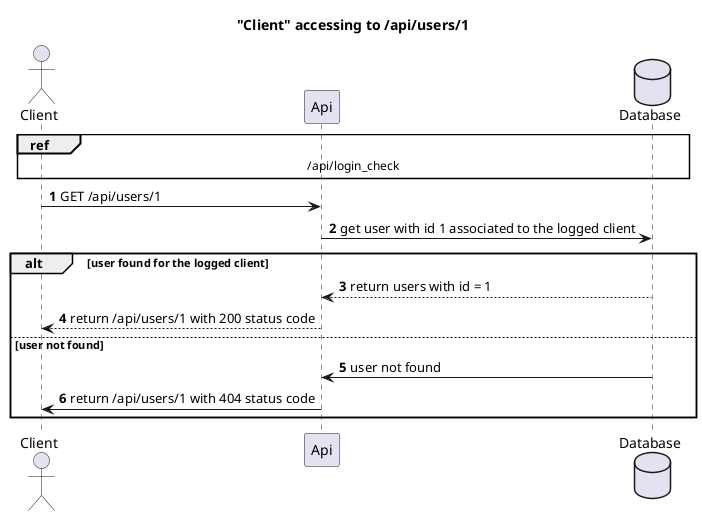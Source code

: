 @startuml
autonumber
title       "Client" accessing to /api/users/1
actor       "Client"
participant Api
database    Database

ref over "Client", Api, Database
    /api/login_check
end ref
"Client" -> Api: GET /api/users/1
Api -> Database: get user with id 1 associated to the logged client
alt user found for the logged client
    Database --> Api: return users with id = 1
    "Client" <-- Api: return /api/users/1 with 200 status code
else user not found
    Database -> Api: user not found
    Api -> "Client": return /api/users/1 with 404 status code
end

@enduml
